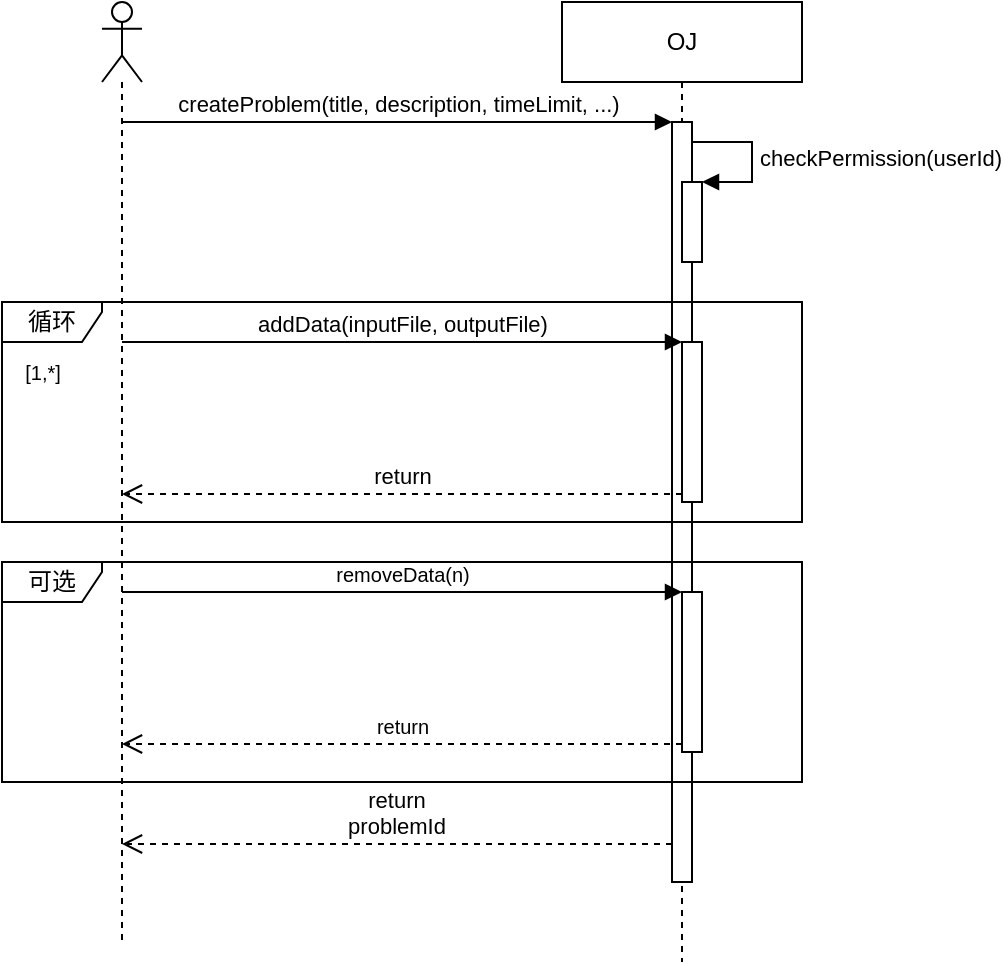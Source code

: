 <mxfile>
    <diagram id="3IDh9kUgvZC528X1Esn6" name="第 1 页">
        <mxGraphModel dx="647" dy="442" grid="1" gridSize="10" guides="1" tooltips="1" connect="1" arrows="1" fold="1" page="1" pageScale="1" pageWidth="827" pageHeight="1169" math="0" shadow="0">
            <root>
                <mxCell id="0"/>
                <mxCell id="1" parent="0"/>
                <mxCell id="2" value="" style="shape=umlLifeline;participant=umlActor;perimeter=lifelinePerimeter;whiteSpace=wrap;html=1;container=1;collapsible=0;recursiveResize=0;verticalAlign=top;spacingTop=36;outlineConnect=0;" parent="1" vertex="1">
                    <mxGeometry x="230" y="80" width="20" height="470" as="geometry"/>
                </mxCell>
                <mxCell id="3" value="OJ" style="shape=umlLifeline;perimeter=lifelinePerimeter;whiteSpace=wrap;html=1;container=1;collapsible=0;recursiveResize=0;outlineConnect=0;" parent="1" vertex="1">
                    <mxGeometry x="460" y="80" width="120" height="480" as="geometry"/>
                </mxCell>
                <mxCell id="4" value="" style="html=1;points=[];perimeter=orthogonalPerimeter;" parent="3" vertex="1">
                    <mxGeometry x="55" y="60" width="10" height="380" as="geometry"/>
                </mxCell>
                <mxCell id="13" value="" style="html=1;points=[];perimeter=orthogonalPerimeter;fontSize=10;" parent="3" vertex="1">
                    <mxGeometry x="60" y="295" width="10" height="80" as="geometry"/>
                </mxCell>
                <mxCell id="16" value="可选" style="shape=umlFrame;whiteSpace=wrap;html=1;width=50;height=20;" parent="3" vertex="1">
                    <mxGeometry x="-280" y="280" width="400" height="110" as="geometry"/>
                </mxCell>
                <mxCell id="18" value="" style="html=1;points=[];perimeter=orthogonalPerimeter;" parent="3" vertex="1">
                    <mxGeometry x="60" y="90" width="10" height="40" as="geometry"/>
                </mxCell>
                <mxCell id="19" value="checkPermission(userId)" style="edgeStyle=orthogonalEdgeStyle;html=1;align=left;spacingLeft=2;endArrow=block;rounded=0;entryX=1;entryY=0;" parent="3" target="18" edge="1">
                    <mxGeometry relative="1" as="geometry">
                        <mxPoint x="65" y="70" as="sourcePoint"/>
                        <Array as="points">
                            <mxPoint x="95" y="70"/>
                        </Array>
                    </mxGeometry>
                </mxCell>
                <mxCell id="5" value="createProblem(title, description, timeLimit, ...)" style="html=1;verticalAlign=bottom;endArrow=block;entryX=0;entryY=0;" parent="1" source="2" target="4" edge="1">
                    <mxGeometry relative="1" as="geometry">
                        <mxPoint x="365" y="220" as="sourcePoint"/>
                    </mxGeometry>
                </mxCell>
                <mxCell id="6" value="return&lt;br&gt;problemId" style="html=1;verticalAlign=bottom;endArrow=open;dashed=1;endSize=8;exitX=0;exitY=0.95;" parent="1" source="4" target="2" edge="1">
                    <mxGeometry x="0.003" relative="1" as="geometry">
                        <mxPoint x="365" y="296" as="targetPoint"/>
                        <mxPoint as="offset"/>
                    </mxGeometry>
                </mxCell>
                <mxCell id="7" value="循环" style="shape=umlFrame;whiteSpace=wrap;html=1;width=50;height=20;" parent="1" vertex="1">
                    <mxGeometry x="180" y="230" width="400" height="110" as="geometry"/>
                </mxCell>
                <mxCell id="8" value="" style="html=1;points=[];perimeter=orthogonalPerimeter;" parent="1" vertex="1">
                    <mxGeometry x="520" y="250" width="10" height="80" as="geometry"/>
                </mxCell>
                <mxCell id="9" value="addData(inputFile, outputFile)" style="html=1;verticalAlign=bottom;endArrow=block;entryX=0;entryY=0;" parent="1" source="2" target="8" edge="1">
                    <mxGeometry relative="1" as="geometry">
                        <mxPoint x="495" y="260" as="sourcePoint"/>
                    </mxGeometry>
                </mxCell>
                <mxCell id="10" value="return" style="html=1;verticalAlign=bottom;endArrow=open;dashed=1;endSize=8;exitX=0;exitY=0.95;" parent="1" source="8" target="2" edge="1">
                    <mxGeometry relative="1" as="geometry">
                        <mxPoint x="495" y="336" as="targetPoint"/>
                    </mxGeometry>
                </mxCell>
                <mxCell id="11" value="[1,*]" style="text;html=1;align=center;verticalAlign=middle;resizable=0;points=[];autosize=1;strokeColor=none;fillColor=none;fontSize=10;" parent="1" vertex="1">
                    <mxGeometry x="180" y="250" width="40" height="30" as="geometry"/>
                </mxCell>
                <mxCell id="14" value="removeData(n)" style="html=1;verticalAlign=bottom;endArrow=block;entryX=0;entryY=0;fontSize=10;" parent="1" source="2" target="13" edge="1">
                    <mxGeometry relative="1" as="geometry">
                        <mxPoint x="240.167" y="360.0" as="sourcePoint"/>
                    </mxGeometry>
                </mxCell>
                <mxCell id="15" value="return" style="html=1;verticalAlign=bottom;endArrow=open;dashed=1;endSize=8;exitX=0;exitY=0.95;fontSize=10;" parent="1" source="13" target="2" edge="1">
                    <mxGeometry relative="1" as="geometry">
                        <mxPoint x="240.167" y="436" as="targetPoint"/>
                    </mxGeometry>
                </mxCell>
            </root>
        </mxGraphModel>
    </diagram>
</mxfile>